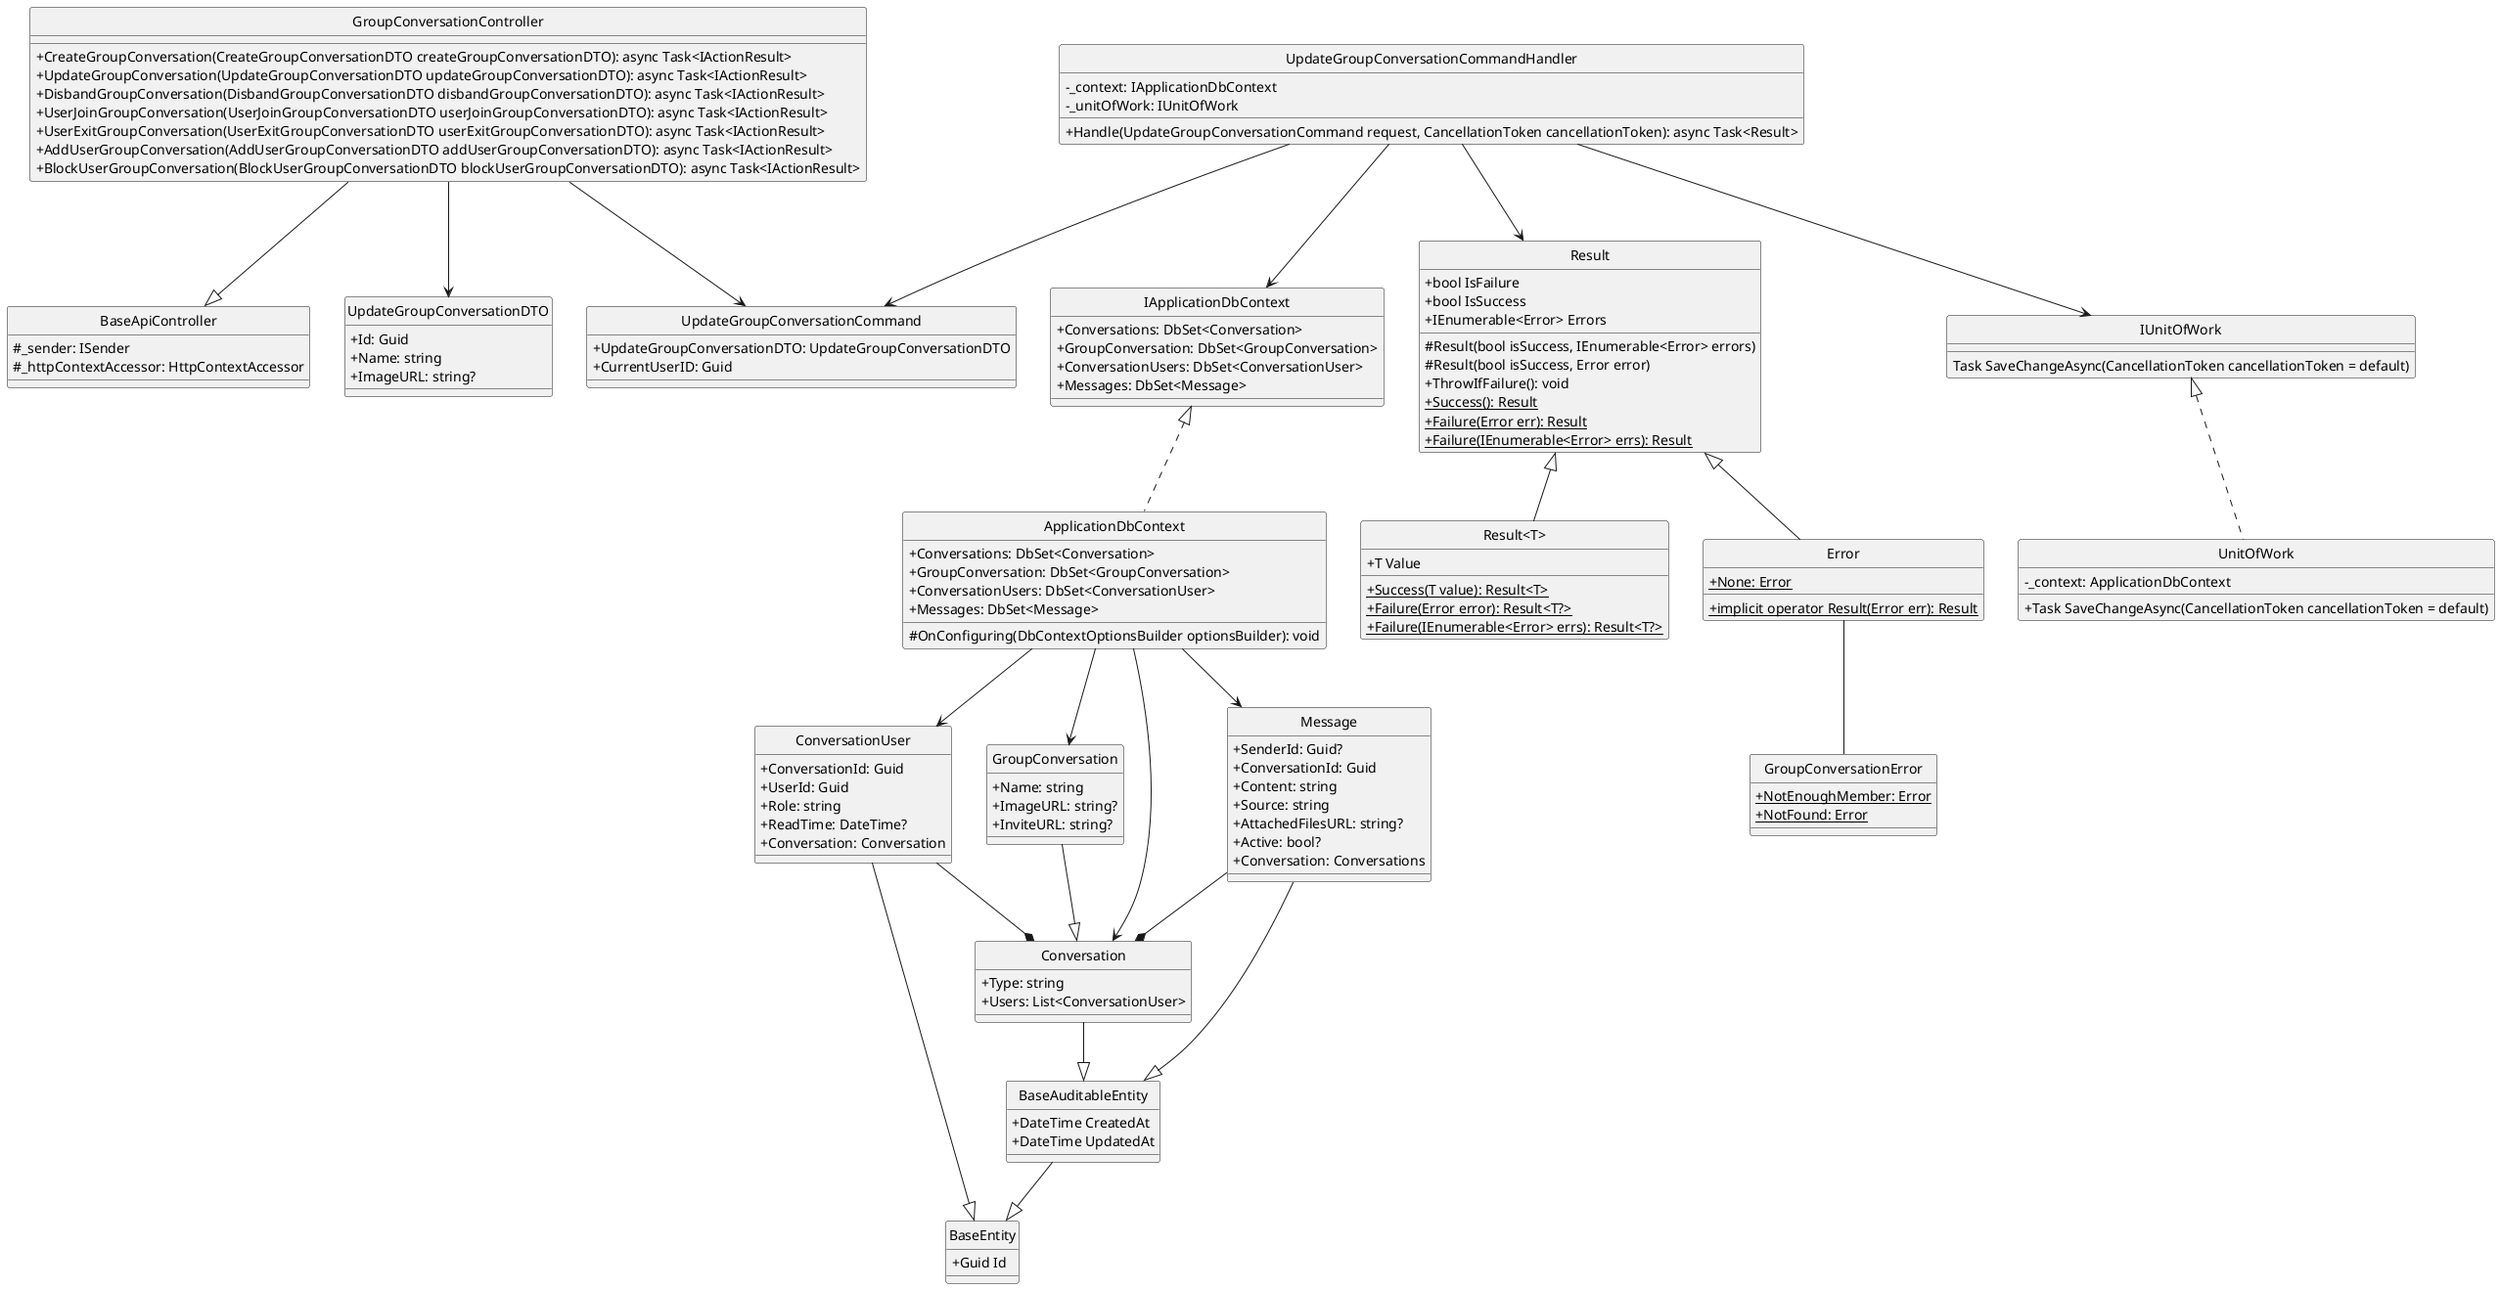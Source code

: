 @startuml 
hide circle
skinparam classAttributeIconSize 0

class BaseApiController {
    #_sender: ISender
    #_httpContextAccessor: HttpContextAccessor
}

class GroupConversationController {
    +CreateGroupConversation(CreateGroupConversationDTO createGroupConversationDTO): async Task<IActionResult>
    +UpdateGroupConversation(UpdateGroupConversationDTO updateGroupConversationDTO): async Task<IActionResult>
    +DisbandGroupConversation(DisbandGroupConversationDTO disbandGroupConversationDTO): async Task<IActionResult>
    +UserJoinGroupConversation(UserJoinGroupConversationDTO userJoinGroupConversationDTO): async Task<IActionResult>
    +UserExitGroupConversation(UserExitGroupConversationDTO userExitGroupConversationDTO): async Task<IActionResult>
    +AddUserGroupConversation(AddUserGroupConversationDTO addUserGroupConversationDTO): async Task<IActionResult>
    +BlockUserGroupConversation(BlockUserGroupConversationDTO blockUserGroupConversationDTO): async Task<IActionResult>
}

class UpdateGroupConversationCommand {
    +UpdateGroupConversationDTO: UpdateGroupConversationDTO
    +CurrentUserID: Guid
}

class UpdateGroupConversationCommandHandler {
    -_context: IApplicationDbContext
    -_unitOfWork: IUnitOfWork
    +Handle(UpdateGroupConversationCommand request, CancellationToken cancellationToken): async Task<Result> 
}

class IApplicationDbContext {
    +Conversations: DbSet<Conversation>
    +GroupConversation: DbSet<GroupConversation>
    +ConversationUsers: DbSet<ConversationUser>
    +Messages: DbSet<Message>
}

class ApplicationDbContext {
    +Conversations: DbSet<Conversation>
    +GroupConversation: DbSet<GroupConversation>
    +ConversationUsers: DbSet<ConversationUser>
    +Messages: DbSet<Message>
    #OnConfiguring(DbContextOptionsBuilder optionsBuilder): void
}

class Result {
    +bool IsFailure
    +bool IsSuccess
    +IEnumerable<Error> Errors
    #Result(bool isSuccess, IEnumerable<Error> errors)
    #Result(bool isSuccess, Error error)
    +ThrowIfFailure(): void
    {static} +Success(): Result
    {static} +Failure(Error err): Result
    {static} +Failure(IEnumerable<Error> errs): Result
}

class "Result<T>" {
    +T Value
    {static} +Success(T value): Result<T>
    {static} +Failure(Error error): Result<T?>
    {static} +Failure(IEnumerable<Error> errs): Result<T?>
}

class Error {
    {static} +None: Error
    {static} +implicit operator Result(Error err): Result
}

class UpdateGroupConversationDTO{
    +Id: Guid
    +Name: string
    +ImageURL: string?
}

class IUnitOfWork {
    Task SaveChangeAsync(CancellationToken cancellationToken = default)
}

class UnitOfWork {
    -_context: ApplicationDbContext
    +Task SaveChangeAsync(CancellationToken cancellationToken = default)
}

class GroupConversationError {
    {static} +NotEnoughMember: Error
    {static} +NotFound: Error
}

class BaseEntity {
    +Guid Id
}

class BaseAuditableEntity{
    +DateTime CreatedAt
    +DateTime UpdatedAt
}

class Conversation {
    +Type: string
    +Users: List<ConversationUser>
}

class GroupConversation {
    +Name: string
    +ImageURL: string?
    +InviteURL: string?
}

class ConversationUser {
    +ConversationId: Guid
    +UserId: Guid
    +Role: string
    +ReadTime: DateTime?
    +Conversation: Conversation
}

class Message {
    +SenderId: Guid?
    +ConversationId: Guid
    +Content: string
    +Source: string
    +AttachedFilesURL: string?
    +Active: bool?
    +Conversation: Conversations
}




GroupConversationController --|> BaseApiController
GroupConversationController --> UpdateGroupConversationDTO
GroupConversationController --> UpdateGroupConversationCommand

UpdateGroupConversationCommandHandler --> UpdateGroupConversationCommand
UpdateGroupConversationCommandHandler --> Result
UpdateGroupConversationCommandHandler --> IUnitOfWork
UpdateGroupConversationCommandHandler --> IApplicationDbContext

IUnitOfWork <|.. UnitOfWork
IApplicationDbContext <|.. ApplicationDbContext
Result <|-- Error
Result <|-- "Result<T>"
Error -- GroupConversationError

ApplicationDbContext --> Conversation
ApplicationDbContext --> GroupConversation
ApplicationDbContext --> ConversationUser
ApplicationDbContext --> Message

Conversation --|> BaseAuditableEntity
GroupConversation --|> Conversation
ConversationUser --|> BaseEntity
ConversationUser --* Conversation
Message --|> BaseAuditableEntity
Message --* Conversation
BaseAuditableEntity --|> BaseEntity
@enduml